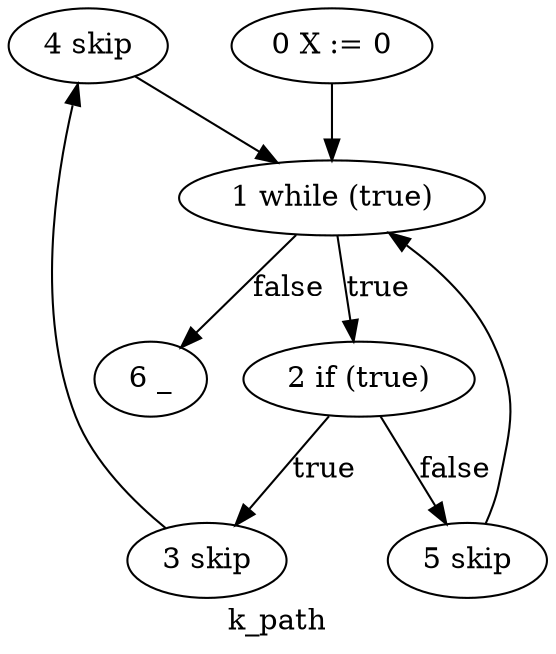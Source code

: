 digraph k_path {
	label = k_path
	"4 skip" -> "1 while (true)"
	"0 X := 0" -> "1 while (true)"
	"2 if (true)" -> "3 skip" [label = true]
	"5 skip" -> "1 while (true)"
	"1 while (true)" -> "6 _" [label = false]
	"1 while (true)" -> "2 if (true)" [label = true]
	"2 if (true)" -> "5 skip" [label = false]
	"3 skip" -> "4 skip"
}